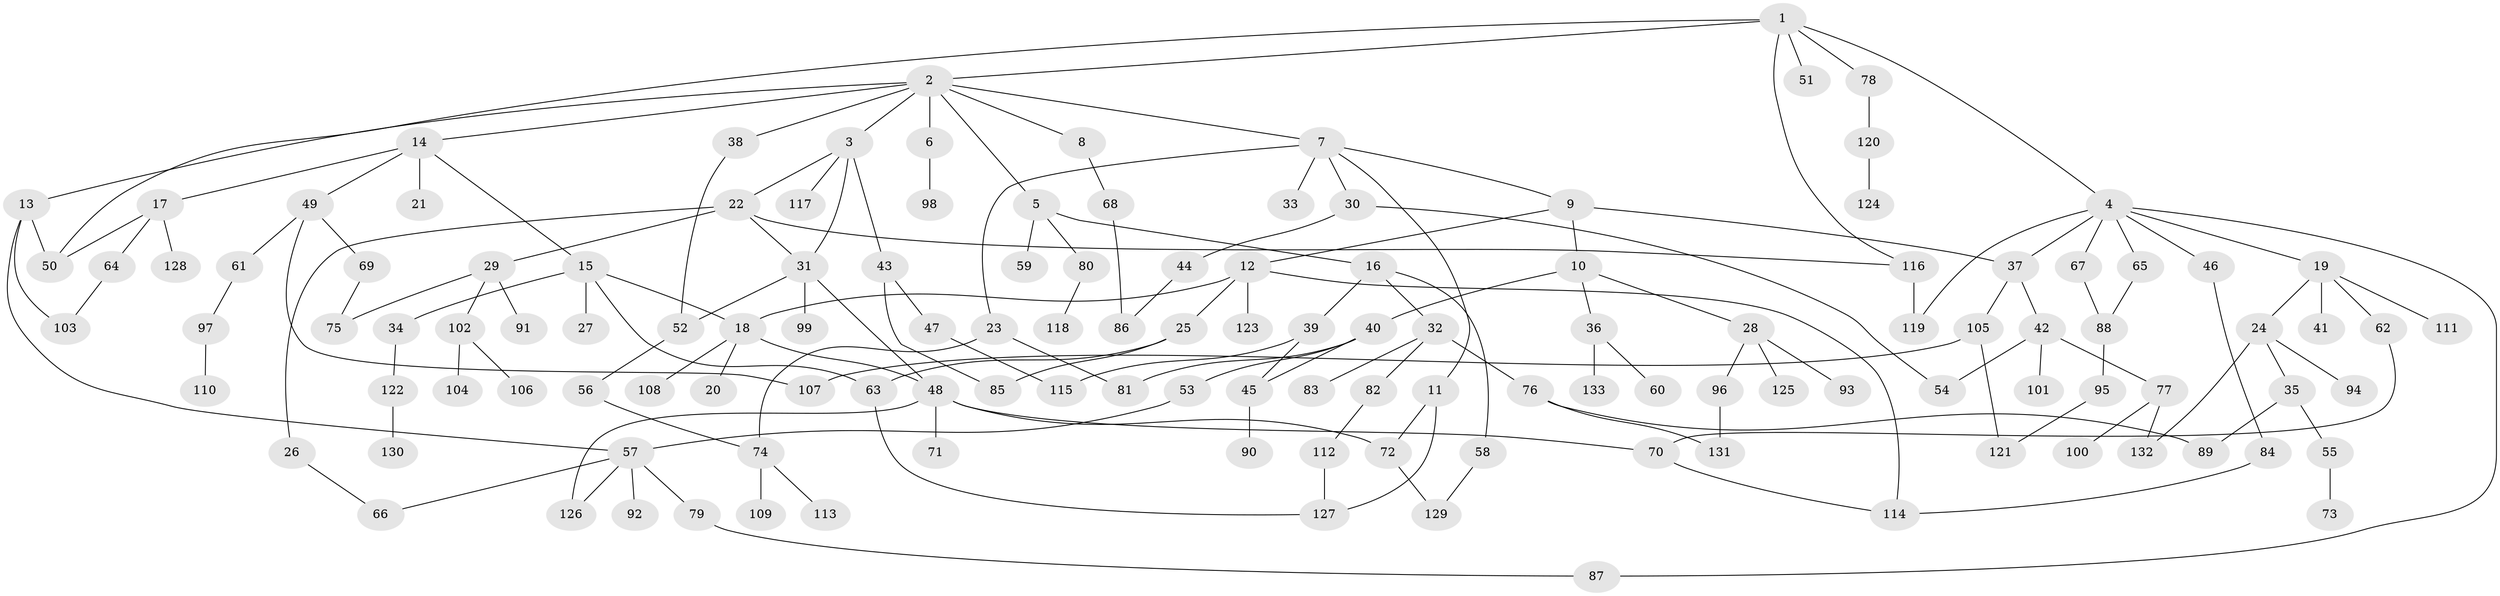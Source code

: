 // Generated by graph-tools (version 1.1) at 2025/43/03/09/25 04:43:00]
// undirected, 133 vertices, 168 edges
graph export_dot {
graph [start="1"]
  node [color=gray90,style=filled];
  1;
  2;
  3;
  4;
  5;
  6;
  7;
  8;
  9;
  10;
  11;
  12;
  13;
  14;
  15;
  16;
  17;
  18;
  19;
  20;
  21;
  22;
  23;
  24;
  25;
  26;
  27;
  28;
  29;
  30;
  31;
  32;
  33;
  34;
  35;
  36;
  37;
  38;
  39;
  40;
  41;
  42;
  43;
  44;
  45;
  46;
  47;
  48;
  49;
  50;
  51;
  52;
  53;
  54;
  55;
  56;
  57;
  58;
  59;
  60;
  61;
  62;
  63;
  64;
  65;
  66;
  67;
  68;
  69;
  70;
  71;
  72;
  73;
  74;
  75;
  76;
  77;
  78;
  79;
  80;
  81;
  82;
  83;
  84;
  85;
  86;
  87;
  88;
  89;
  90;
  91;
  92;
  93;
  94;
  95;
  96;
  97;
  98;
  99;
  100;
  101;
  102;
  103;
  104;
  105;
  106;
  107;
  108;
  109;
  110;
  111;
  112;
  113;
  114;
  115;
  116;
  117;
  118;
  119;
  120;
  121;
  122;
  123;
  124;
  125;
  126;
  127;
  128;
  129;
  130;
  131;
  132;
  133;
  1 -- 2;
  1 -- 4;
  1 -- 51;
  1 -- 78;
  1 -- 116;
  1 -- 50;
  2 -- 3;
  2 -- 5;
  2 -- 6;
  2 -- 7;
  2 -- 8;
  2 -- 13;
  2 -- 14;
  2 -- 38;
  3 -- 22;
  3 -- 31;
  3 -- 43;
  3 -- 117;
  4 -- 19;
  4 -- 46;
  4 -- 65;
  4 -- 67;
  4 -- 87;
  4 -- 119;
  4 -- 37;
  5 -- 16;
  5 -- 59;
  5 -- 80;
  6 -- 98;
  7 -- 9;
  7 -- 11;
  7 -- 23;
  7 -- 30;
  7 -- 33;
  8 -- 68;
  9 -- 10;
  9 -- 12;
  9 -- 37;
  10 -- 28;
  10 -- 36;
  10 -- 40;
  11 -- 72;
  11 -- 127;
  12 -- 18;
  12 -- 25;
  12 -- 123;
  12 -- 114;
  13 -- 50;
  13 -- 103;
  13 -- 57;
  14 -- 15;
  14 -- 17;
  14 -- 21;
  14 -- 49;
  15 -- 27;
  15 -- 34;
  15 -- 63;
  15 -- 18;
  16 -- 32;
  16 -- 39;
  16 -- 58;
  17 -- 64;
  17 -- 128;
  17 -- 50;
  18 -- 20;
  18 -- 48;
  18 -- 108;
  19 -- 24;
  19 -- 41;
  19 -- 62;
  19 -- 111;
  22 -- 26;
  22 -- 29;
  22 -- 31;
  22 -- 116;
  23 -- 74;
  23 -- 81;
  24 -- 35;
  24 -- 94;
  24 -- 132;
  25 -- 63;
  25 -- 85;
  26 -- 66;
  28 -- 93;
  28 -- 96;
  28 -- 125;
  29 -- 75;
  29 -- 91;
  29 -- 102;
  30 -- 44;
  30 -- 54;
  31 -- 99;
  31 -- 52;
  31 -- 48;
  32 -- 76;
  32 -- 82;
  32 -- 83;
  34 -- 122;
  35 -- 55;
  35 -- 89;
  36 -- 60;
  36 -- 133;
  37 -- 42;
  37 -- 105;
  38 -- 52;
  39 -- 45;
  39 -- 115;
  40 -- 53;
  40 -- 81;
  40 -- 45;
  42 -- 54;
  42 -- 77;
  42 -- 101;
  43 -- 47;
  43 -- 85;
  44 -- 86;
  45 -- 90;
  46 -- 84;
  47 -- 115;
  48 -- 71;
  48 -- 126;
  48 -- 72;
  48 -- 70;
  49 -- 61;
  49 -- 69;
  49 -- 107;
  52 -- 56;
  53 -- 57;
  55 -- 73;
  56 -- 74;
  57 -- 66;
  57 -- 79;
  57 -- 92;
  57 -- 126;
  58 -- 129;
  61 -- 97;
  62 -- 70;
  63 -- 127;
  64 -- 103;
  65 -- 88;
  67 -- 88;
  68 -- 86;
  69 -- 75;
  70 -- 114;
  72 -- 129;
  74 -- 109;
  74 -- 113;
  76 -- 89;
  76 -- 131;
  77 -- 100;
  77 -- 132;
  78 -- 120;
  79 -- 87;
  80 -- 118;
  82 -- 112;
  84 -- 114;
  88 -- 95;
  95 -- 121;
  96 -- 131;
  97 -- 110;
  102 -- 104;
  102 -- 106;
  105 -- 107;
  105 -- 121;
  112 -- 127;
  116 -- 119;
  120 -- 124;
  122 -- 130;
}
